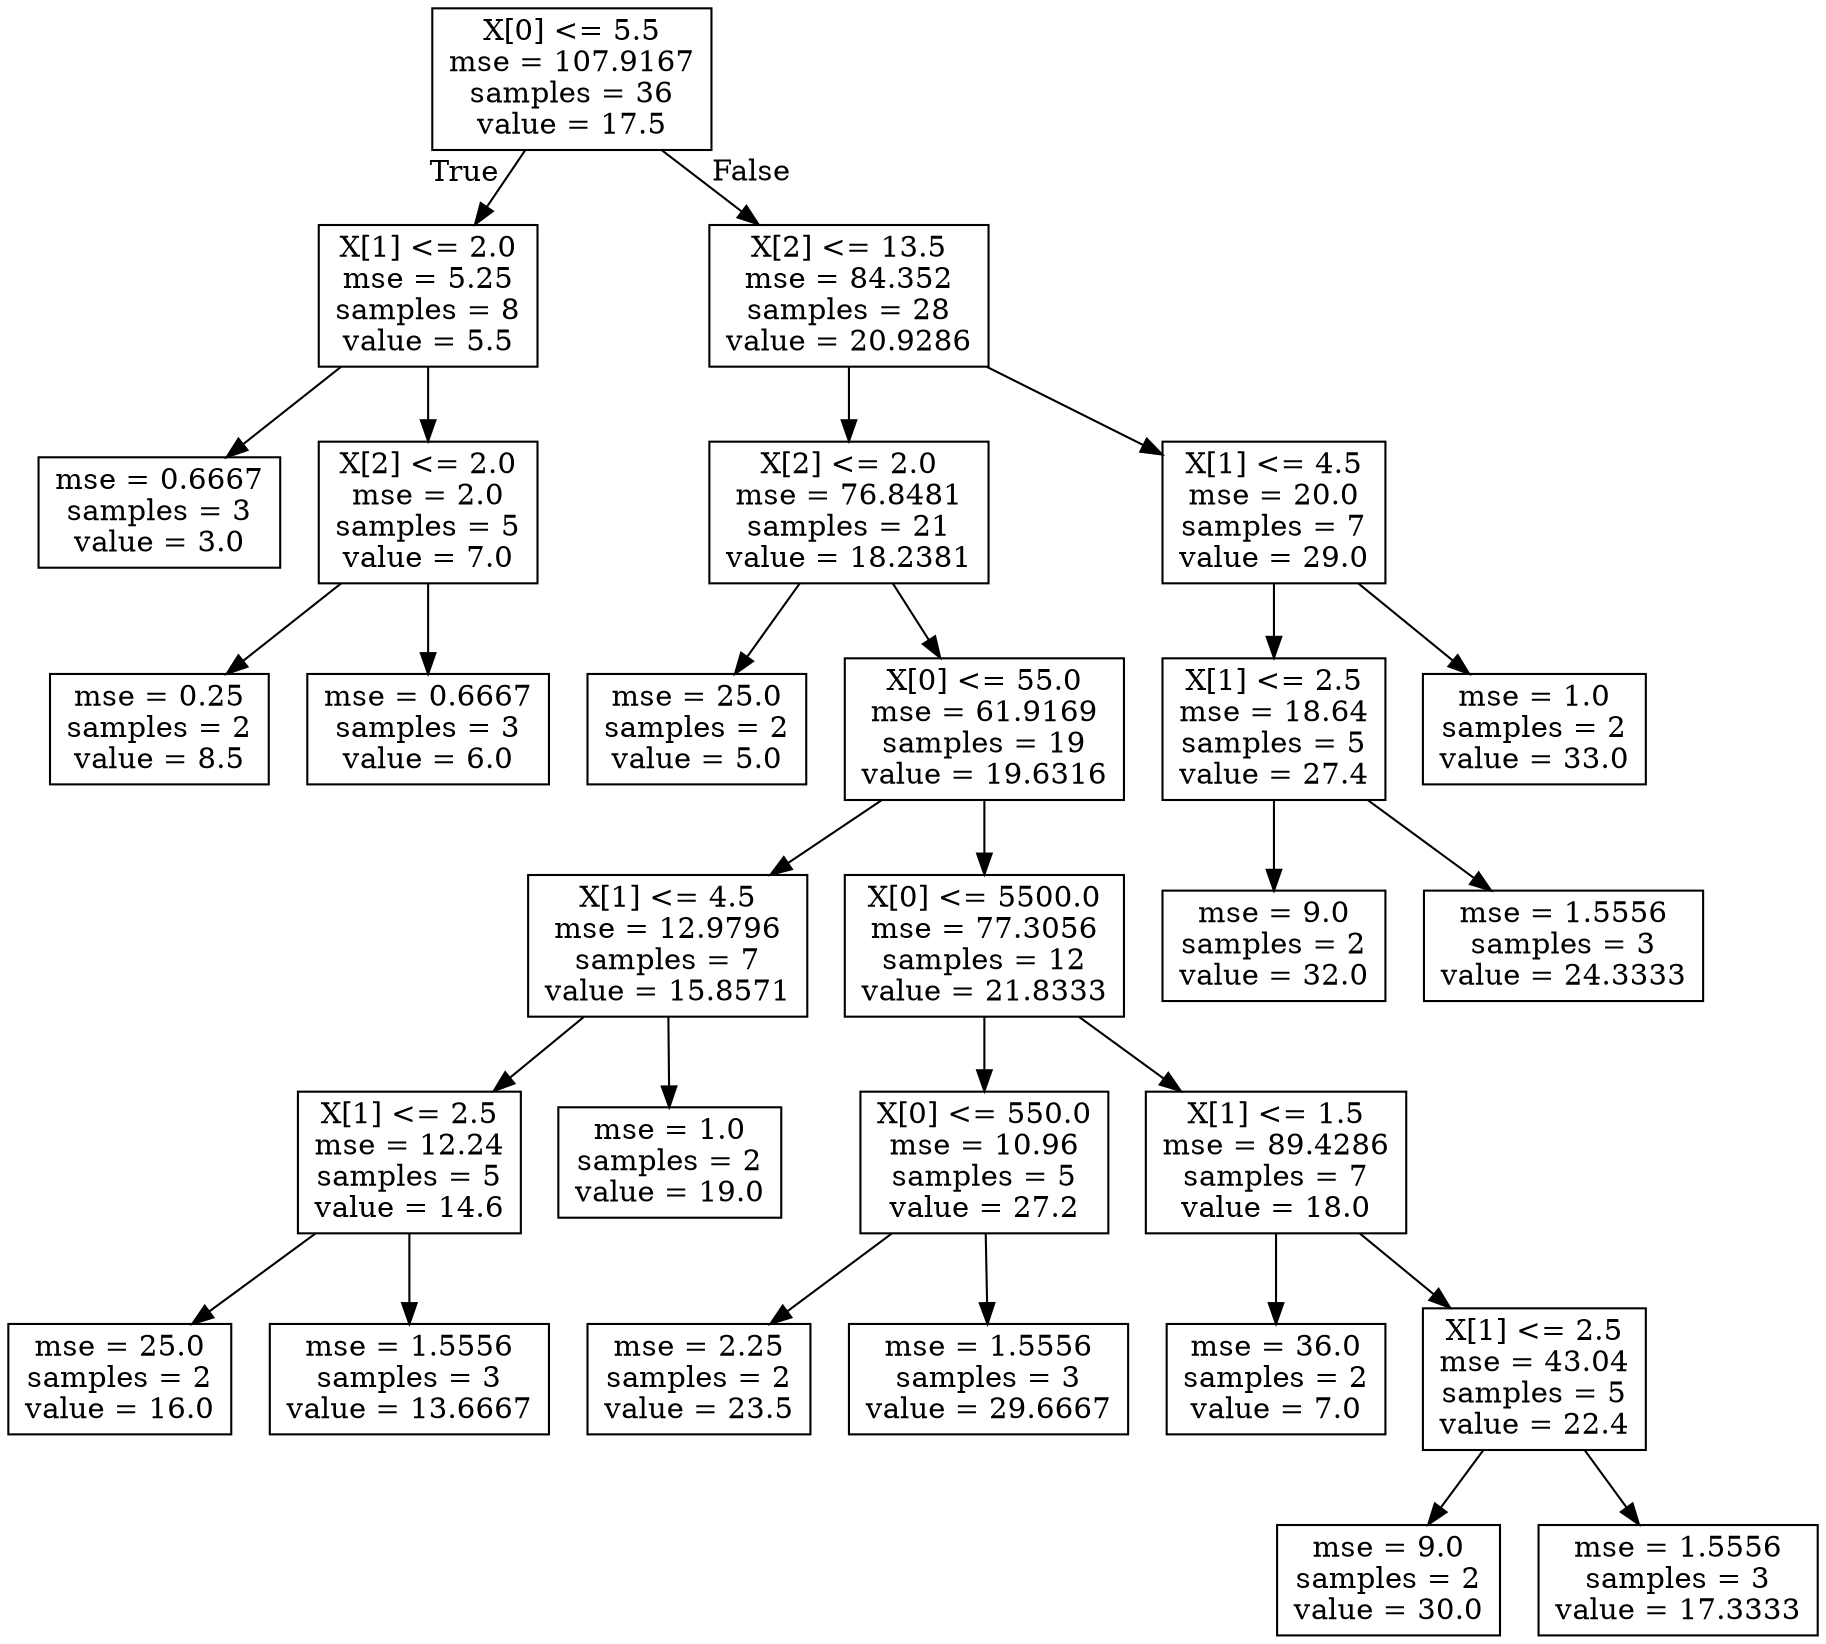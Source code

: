 digraph Tree {
node [shape=box] ;
0 [label="X[0] <= 5.5\nmse = 107.9167\nsamples = 36\nvalue = 17.5"] ;
1 [label="X[1] <= 2.0\nmse = 5.25\nsamples = 8\nvalue = 5.5"] ;
0 -> 1 [labeldistance=2.5, labelangle=45, headlabel="True"] ;
2 [label="mse = 0.6667\nsamples = 3\nvalue = 3.0"] ;
1 -> 2 ;
3 [label="X[2] <= 2.0\nmse = 2.0\nsamples = 5\nvalue = 7.0"] ;
1 -> 3 ;
4 [label="mse = 0.25\nsamples = 2\nvalue = 8.5"] ;
3 -> 4 ;
5 [label="mse = 0.6667\nsamples = 3\nvalue = 6.0"] ;
3 -> 5 ;
6 [label="X[2] <= 13.5\nmse = 84.352\nsamples = 28\nvalue = 20.9286"] ;
0 -> 6 [labeldistance=2.5, labelangle=-45, headlabel="False"] ;
7 [label="X[2] <= 2.0\nmse = 76.8481\nsamples = 21\nvalue = 18.2381"] ;
6 -> 7 ;
8 [label="mse = 25.0\nsamples = 2\nvalue = 5.0"] ;
7 -> 8 ;
9 [label="X[0] <= 55.0\nmse = 61.9169\nsamples = 19\nvalue = 19.6316"] ;
7 -> 9 ;
10 [label="X[1] <= 4.5\nmse = 12.9796\nsamples = 7\nvalue = 15.8571"] ;
9 -> 10 ;
11 [label="X[1] <= 2.5\nmse = 12.24\nsamples = 5\nvalue = 14.6"] ;
10 -> 11 ;
12 [label="mse = 25.0\nsamples = 2\nvalue = 16.0"] ;
11 -> 12 ;
13 [label="mse = 1.5556\nsamples = 3\nvalue = 13.6667"] ;
11 -> 13 ;
14 [label="mse = 1.0\nsamples = 2\nvalue = 19.0"] ;
10 -> 14 ;
15 [label="X[0] <= 5500.0\nmse = 77.3056\nsamples = 12\nvalue = 21.8333"] ;
9 -> 15 ;
16 [label="X[0] <= 550.0\nmse = 10.96\nsamples = 5\nvalue = 27.2"] ;
15 -> 16 ;
17 [label="mse = 2.25\nsamples = 2\nvalue = 23.5"] ;
16 -> 17 ;
18 [label="mse = 1.5556\nsamples = 3\nvalue = 29.6667"] ;
16 -> 18 ;
19 [label="X[1] <= 1.5\nmse = 89.4286\nsamples = 7\nvalue = 18.0"] ;
15 -> 19 ;
20 [label="mse = 36.0\nsamples = 2\nvalue = 7.0"] ;
19 -> 20 ;
21 [label="X[1] <= 2.5\nmse = 43.04\nsamples = 5\nvalue = 22.4"] ;
19 -> 21 ;
22 [label="mse = 9.0\nsamples = 2\nvalue = 30.0"] ;
21 -> 22 ;
23 [label="mse = 1.5556\nsamples = 3\nvalue = 17.3333"] ;
21 -> 23 ;
24 [label="X[1] <= 4.5\nmse = 20.0\nsamples = 7\nvalue = 29.0"] ;
6 -> 24 ;
25 [label="X[1] <= 2.5\nmse = 18.64\nsamples = 5\nvalue = 27.4"] ;
24 -> 25 ;
26 [label="mse = 9.0\nsamples = 2\nvalue = 32.0"] ;
25 -> 26 ;
27 [label="mse = 1.5556\nsamples = 3\nvalue = 24.3333"] ;
25 -> 27 ;
28 [label="mse = 1.0\nsamples = 2\nvalue = 33.0"] ;
24 -> 28 ;
}